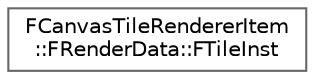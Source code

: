 digraph "Graphical Class Hierarchy"
{
 // INTERACTIVE_SVG=YES
 // LATEX_PDF_SIZE
  bgcolor="transparent";
  edge [fontname=Helvetica,fontsize=10,labelfontname=Helvetica,labelfontsize=10];
  node [fontname=Helvetica,fontsize=10,shape=box,height=0.2,width=0.4];
  rankdir="LR";
  Node0 [id="Node000000",label="FCanvasTileRendererItem\l::FRenderData::FTileInst",height=0.2,width=0.4,color="grey40", fillcolor="white", style="filled",URL="$de/d70/structFCanvasTileRendererItem_1_1FRenderData_1_1FTileInst.html",tooltip=" "];
}
